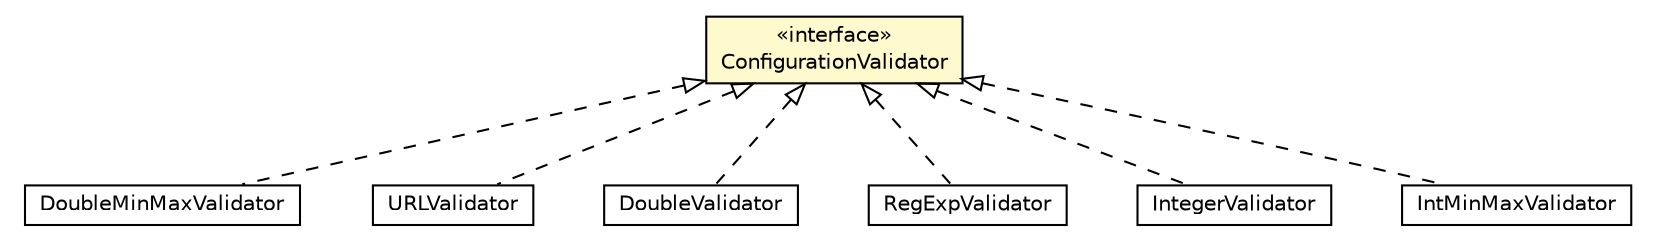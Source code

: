#!/usr/local/bin/dot
#
# Class diagram 
# Generated by UMLGraph version R5_6-24-gf6e263 (http://www.umlgraph.org/)
#

digraph G {
	edge [fontname="Helvetica",fontsize=10,labelfontname="Helvetica",labelfontsize=10];
	node [fontname="Helvetica",fontsize=10,shape=plaintext];
	nodesep=0.25;
	ranksep=0.5;
	// org.universAAL.ucc.configuration.model.interfaces.ConfigurationValidator
	c3033347 [label=<<table title="org.universAAL.ucc.configuration.model.interfaces.ConfigurationValidator" border="0" cellborder="1" cellspacing="0" cellpadding="2" port="p" bgcolor="lemonChiffon" href="./ConfigurationValidator.html">
		<tr><td><table border="0" cellspacing="0" cellpadding="1">
<tr><td align="center" balign="center"> &#171;interface&#187; </td></tr>
<tr><td align="center" balign="center"> ConfigurationValidator </td></tr>
		</table></td></tr>
		</table>>, URL="./ConfigurationValidator.html", fontname="Helvetica", fontcolor="black", fontsize=10.0];
	// org.universAAL.ucc.configuration.model.validators.DoubleMinMaxValidator
	c3033350 [label=<<table title="org.universAAL.ucc.configuration.model.validators.DoubleMinMaxValidator" border="0" cellborder="1" cellspacing="0" cellpadding="2" port="p" href="../validators/DoubleMinMaxValidator.html">
		<tr><td><table border="0" cellspacing="0" cellpadding="1">
<tr><td align="center" balign="center"> DoubleMinMaxValidator </td></tr>
		</table></td></tr>
		</table>>, URL="../validators/DoubleMinMaxValidator.html", fontname="Helvetica", fontcolor="black", fontsize=10.0];
	// org.universAAL.ucc.configuration.model.validators.URLValidator
	c3033351 [label=<<table title="org.universAAL.ucc.configuration.model.validators.URLValidator" border="0" cellborder="1" cellspacing="0" cellpadding="2" port="p" href="../validators/URLValidator.html">
		<tr><td><table border="0" cellspacing="0" cellpadding="1">
<tr><td align="center" balign="center"> URLValidator </td></tr>
		</table></td></tr>
		</table>>, URL="../validators/URLValidator.html", fontname="Helvetica", fontcolor="black", fontsize=10.0];
	// org.universAAL.ucc.configuration.model.validators.DoubleValidator
	c3033352 [label=<<table title="org.universAAL.ucc.configuration.model.validators.DoubleValidator" border="0" cellborder="1" cellspacing="0" cellpadding="2" port="p" href="../validators/DoubleValidator.html">
		<tr><td><table border="0" cellspacing="0" cellpadding="1">
<tr><td align="center" balign="center"> DoubleValidator </td></tr>
		</table></td></tr>
		</table>>, URL="../validators/DoubleValidator.html", fontname="Helvetica", fontcolor="black", fontsize=10.0];
	// org.universAAL.ucc.configuration.model.validators.RegExpValidator
	c3033353 [label=<<table title="org.universAAL.ucc.configuration.model.validators.RegExpValidator" border="0" cellborder="1" cellspacing="0" cellpadding="2" port="p" href="../validators/RegExpValidator.html">
		<tr><td><table border="0" cellspacing="0" cellpadding="1">
<tr><td align="center" balign="center"> RegExpValidator </td></tr>
		</table></td></tr>
		</table>>, URL="../validators/RegExpValidator.html", fontname="Helvetica", fontcolor="black", fontsize=10.0];
	// org.universAAL.ucc.configuration.model.validators.IntegerValidator
	c3033354 [label=<<table title="org.universAAL.ucc.configuration.model.validators.IntegerValidator" border="0" cellborder="1" cellspacing="0" cellpadding="2" port="p" href="../validators/IntegerValidator.html">
		<tr><td><table border="0" cellspacing="0" cellpadding="1">
<tr><td align="center" balign="center"> IntegerValidator </td></tr>
		</table></td></tr>
		</table>>, URL="../validators/IntegerValidator.html", fontname="Helvetica", fontcolor="black", fontsize=10.0];
	// org.universAAL.ucc.configuration.model.validators.IntMinMaxValidator
	c3033355 [label=<<table title="org.universAAL.ucc.configuration.model.validators.IntMinMaxValidator" border="0" cellborder="1" cellspacing="0" cellpadding="2" port="p" href="../validators/IntMinMaxValidator.html">
		<tr><td><table border="0" cellspacing="0" cellpadding="1">
<tr><td align="center" balign="center"> IntMinMaxValidator </td></tr>
		</table></td></tr>
		</table>>, URL="../validators/IntMinMaxValidator.html", fontname="Helvetica", fontcolor="black", fontsize=10.0];
	//org.universAAL.ucc.configuration.model.validators.DoubleMinMaxValidator implements org.universAAL.ucc.configuration.model.interfaces.ConfigurationValidator
	c3033347:p -> c3033350:p [dir=back,arrowtail=empty,style=dashed];
	//org.universAAL.ucc.configuration.model.validators.URLValidator implements org.universAAL.ucc.configuration.model.interfaces.ConfigurationValidator
	c3033347:p -> c3033351:p [dir=back,arrowtail=empty,style=dashed];
	//org.universAAL.ucc.configuration.model.validators.DoubleValidator implements org.universAAL.ucc.configuration.model.interfaces.ConfigurationValidator
	c3033347:p -> c3033352:p [dir=back,arrowtail=empty,style=dashed];
	//org.universAAL.ucc.configuration.model.validators.RegExpValidator implements org.universAAL.ucc.configuration.model.interfaces.ConfigurationValidator
	c3033347:p -> c3033353:p [dir=back,arrowtail=empty,style=dashed];
	//org.universAAL.ucc.configuration.model.validators.IntegerValidator implements org.universAAL.ucc.configuration.model.interfaces.ConfigurationValidator
	c3033347:p -> c3033354:p [dir=back,arrowtail=empty,style=dashed];
	//org.universAAL.ucc.configuration.model.validators.IntMinMaxValidator implements org.universAAL.ucc.configuration.model.interfaces.ConfigurationValidator
	c3033347:p -> c3033355:p [dir=back,arrowtail=empty,style=dashed];
}

